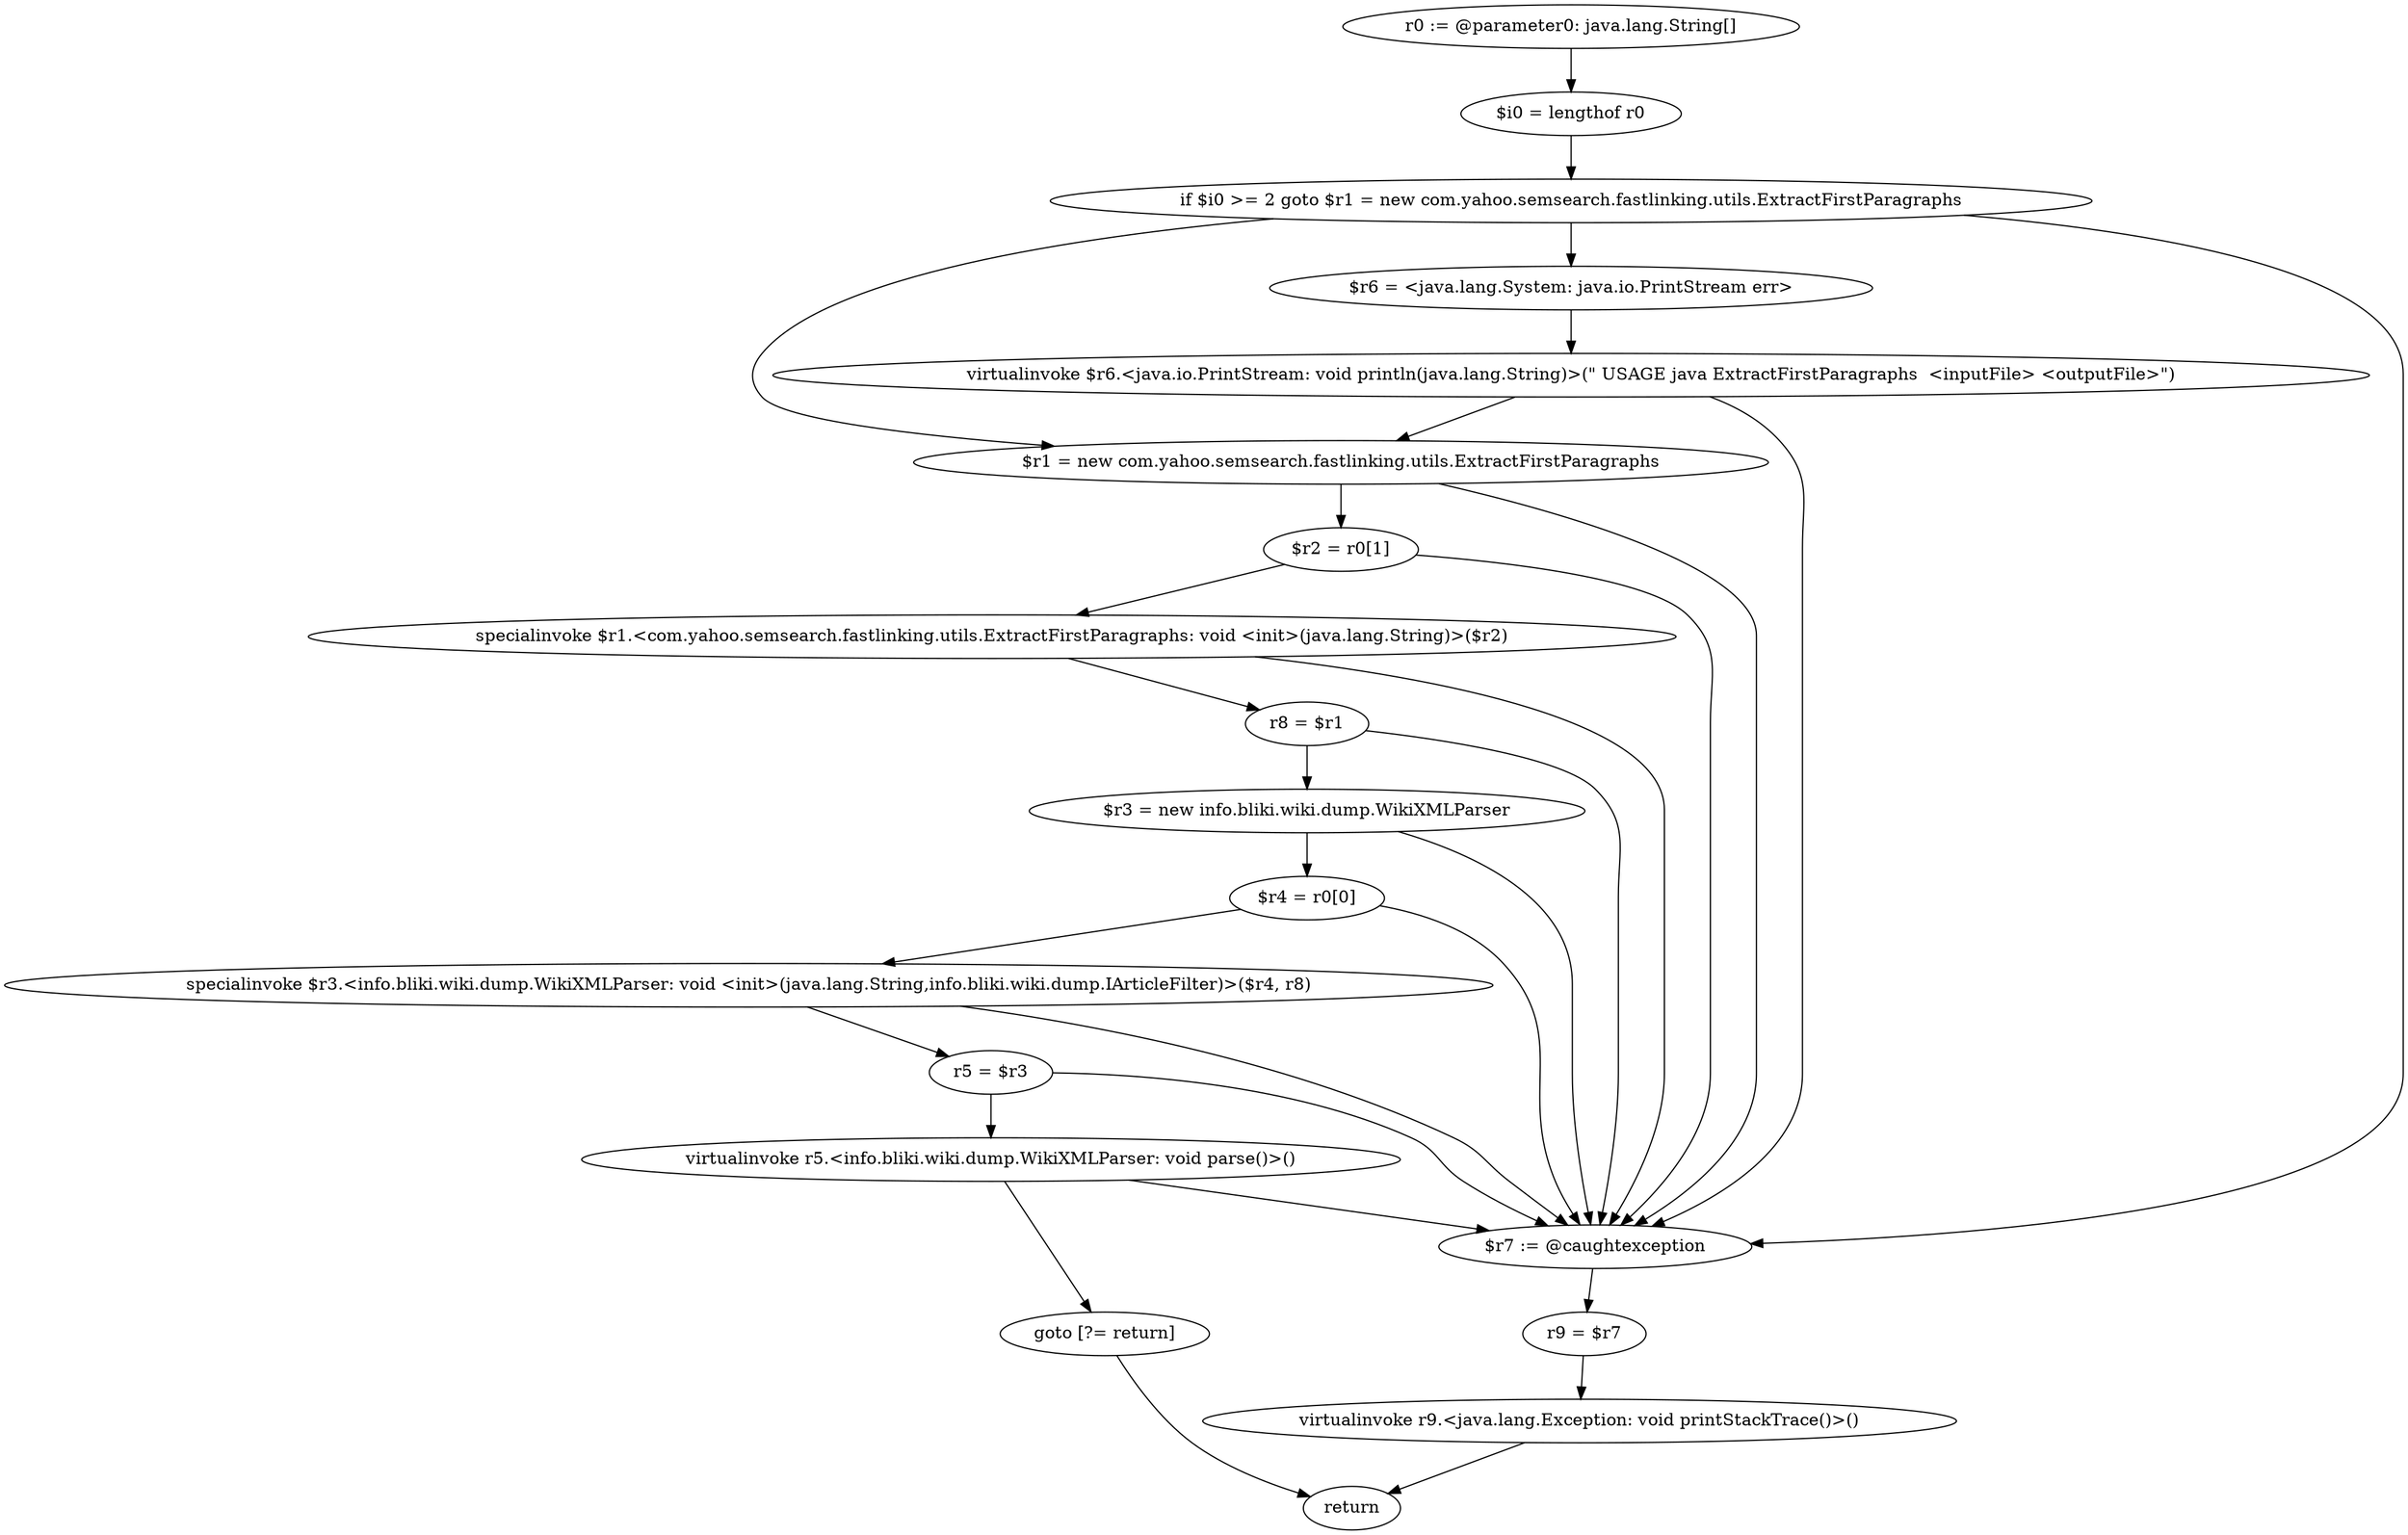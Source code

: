 digraph "unitGraph" {
    "r0 := @parameter0: java.lang.String[]"
    "$i0 = lengthof r0"
    "if $i0 >= 2 goto $r1 = new com.yahoo.semsearch.fastlinking.utils.ExtractFirstParagraphs"
    "$r6 = <java.lang.System: java.io.PrintStream err>"
    "virtualinvoke $r6.<java.io.PrintStream: void println(java.lang.String)>(\" USAGE java ExtractFirstParagraphs  <inputFile> <outputFile>\")"
    "$r1 = new com.yahoo.semsearch.fastlinking.utils.ExtractFirstParagraphs"
    "$r2 = r0[1]"
    "specialinvoke $r1.<com.yahoo.semsearch.fastlinking.utils.ExtractFirstParagraphs: void <init>(java.lang.String)>($r2)"
    "r8 = $r1"
    "$r3 = new info.bliki.wiki.dump.WikiXMLParser"
    "$r4 = r0[0]"
    "specialinvoke $r3.<info.bliki.wiki.dump.WikiXMLParser: void <init>(java.lang.String,info.bliki.wiki.dump.IArticleFilter)>($r4, r8)"
    "r5 = $r3"
    "virtualinvoke r5.<info.bliki.wiki.dump.WikiXMLParser: void parse()>()"
    "goto [?= return]"
    "$r7 := @caughtexception"
    "r9 = $r7"
    "virtualinvoke r9.<java.lang.Exception: void printStackTrace()>()"
    "return"
    "r0 := @parameter0: java.lang.String[]"->"$i0 = lengthof r0";
    "$i0 = lengthof r0"->"if $i0 >= 2 goto $r1 = new com.yahoo.semsearch.fastlinking.utils.ExtractFirstParagraphs";
    "if $i0 >= 2 goto $r1 = new com.yahoo.semsearch.fastlinking.utils.ExtractFirstParagraphs"->"$r6 = <java.lang.System: java.io.PrintStream err>";
    "if $i0 >= 2 goto $r1 = new com.yahoo.semsearch.fastlinking.utils.ExtractFirstParagraphs"->"$r1 = new com.yahoo.semsearch.fastlinking.utils.ExtractFirstParagraphs";
    "if $i0 >= 2 goto $r1 = new com.yahoo.semsearch.fastlinking.utils.ExtractFirstParagraphs"->"$r7 := @caughtexception";
    "$r6 = <java.lang.System: java.io.PrintStream err>"->"virtualinvoke $r6.<java.io.PrintStream: void println(java.lang.String)>(\" USAGE java ExtractFirstParagraphs  <inputFile> <outputFile>\")";
    "virtualinvoke $r6.<java.io.PrintStream: void println(java.lang.String)>(\" USAGE java ExtractFirstParagraphs  <inputFile> <outputFile>\")"->"$r1 = new com.yahoo.semsearch.fastlinking.utils.ExtractFirstParagraphs";
    "virtualinvoke $r6.<java.io.PrintStream: void println(java.lang.String)>(\" USAGE java ExtractFirstParagraphs  <inputFile> <outputFile>\")"->"$r7 := @caughtexception";
    "$r1 = new com.yahoo.semsearch.fastlinking.utils.ExtractFirstParagraphs"->"$r2 = r0[1]";
    "$r1 = new com.yahoo.semsearch.fastlinking.utils.ExtractFirstParagraphs"->"$r7 := @caughtexception";
    "$r2 = r0[1]"->"specialinvoke $r1.<com.yahoo.semsearch.fastlinking.utils.ExtractFirstParagraphs: void <init>(java.lang.String)>($r2)";
    "$r2 = r0[1]"->"$r7 := @caughtexception";
    "specialinvoke $r1.<com.yahoo.semsearch.fastlinking.utils.ExtractFirstParagraphs: void <init>(java.lang.String)>($r2)"->"r8 = $r1";
    "specialinvoke $r1.<com.yahoo.semsearch.fastlinking.utils.ExtractFirstParagraphs: void <init>(java.lang.String)>($r2)"->"$r7 := @caughtexception";
    "r8 = $r1"->"$r3 = new info.bliki.wiki.dump.WikiXMLParser";
    "r8 = $r1"->"$r7 := @caughtexception";
    "$r3 = new info.bliki.wiki.dump.WikiXMLParser"->"$r4 = r0[0]";
    "$r3 = new info.bliki.wiki.dump.WikiXMLParser"->"$r7 := @caughtexception";
    "$r4 = r0[0]"->"specialinvoke $r3.<info.bliki.wiki.dump.WikiXMLParser: void <init>(java.lang.String,info.bliki.wiki.dump.IArticleFilter)>($r4, r8)";
    "$r4 = r0[0]"->"$r7 := @caughtexception";
    "specialinvoke $r3.<info.bliki.wiki.dump.WikiXMLParser: void <init>(java.lang.String,info.bliki.wiki.dump.IArticleFilter)>($r4, r8)"->"r5 = $r3";
    "specialinvoke $r3.<info.bliki.wiki.dump.WikiXMLParser: void <init>(java.lang.String,info.bliki.wiki.dump.IArticleFilter)>($r4, r8)"->"$r7 := @caughtexception";
    "r5 = $r3"->"virtualinvoke r5.<info.bliki.wiki.dump.WikiXMLParser: void parse()>()";
    "r5 = $r3"->"$r7 := @caughtexception";
    "virtualinvoke r5.<info.bliki.wiki.dump.WikiXMLParser: void parse()>()"->"goto [?= return]";
    "virtualinvoke r5.<info.bliki.wiki.dump.WikiXMLParser: void parse()>()"->"$r7 := @caughtexception";
    "goto [?= return]"->"return";
    "$r7 := @caughtexception"->"r9 = $r7";
    "r9 = $r7"->"virtualinvoke r9.<java.lang.Exception: void printStackTrace()>()";
    "virtualinvoke r9.<java.lang.Exception: void printStackTrace()>()"->"return";
}
